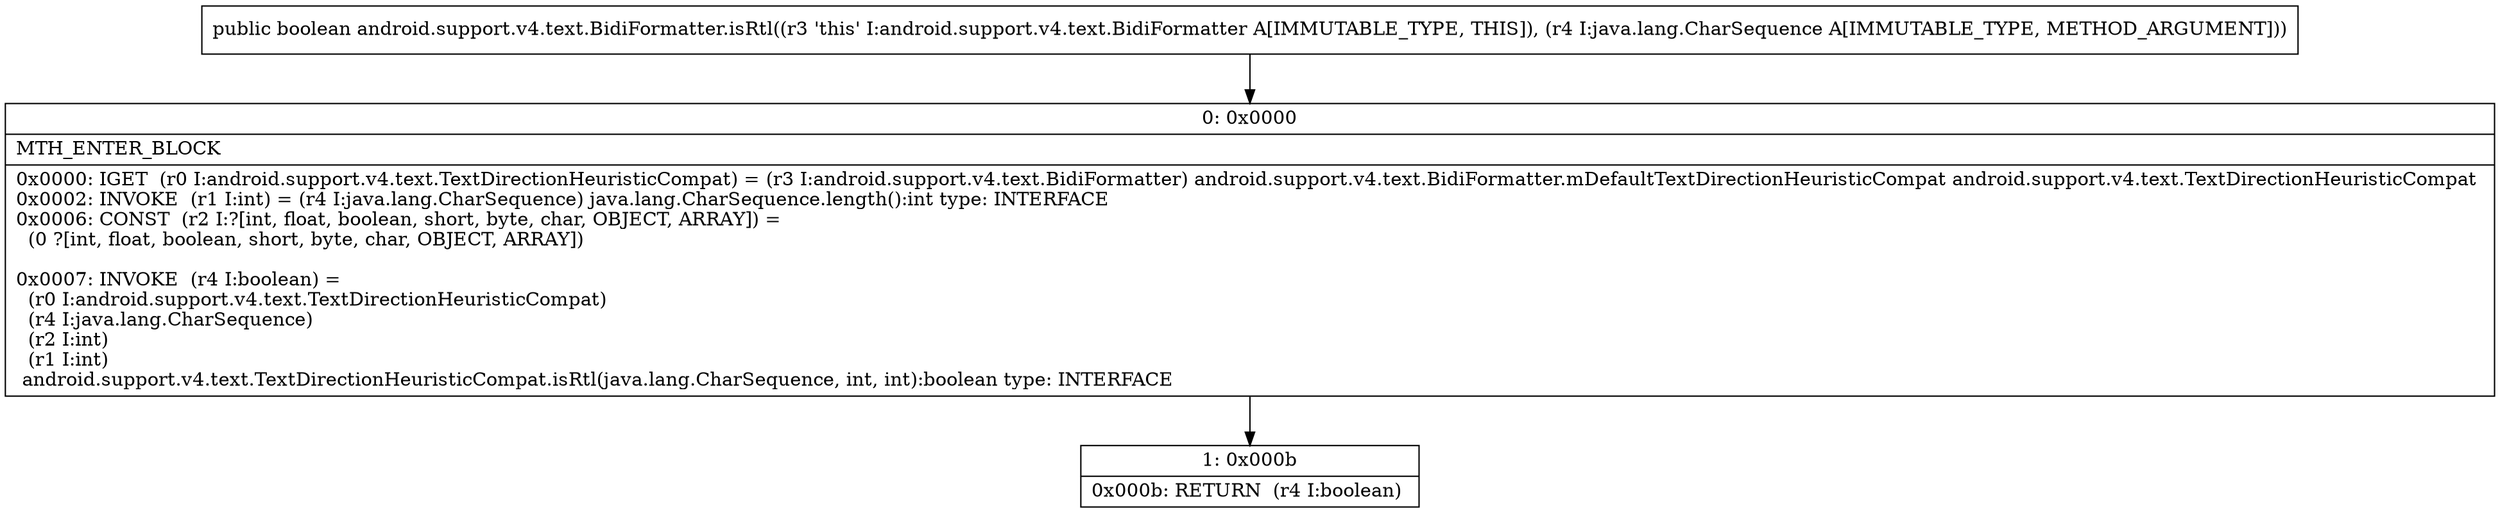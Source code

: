 digraph "CFG forandroid.support.v4.text.BidiFormatter.isRtl(Ljava\/lang\/CharSequence;)Z" {
Node_0 [shape=record,label="{0\:\ 0x0000|MTH_ENTER_BLOCK\l|0x0000: IGET  (r0 I:android.support.v4.text.TextDirectionHeuristicCompat) = (r3 I:android.support.v4.text.BidiFormatter) android.support.v4.text.BidiFormatter.mDefaultTextDirectionHeuristicCompat android.support.v4.text.TextDirectionHeuristicCompat \l0x0002: INVOKE  (r1 I:int) = (r4 I:java.lang.CharSequence) java.lang.CharSequence.length():int type: INTERFACE \l0x0006: CONST  (r2 I:?[int, float, boolean, short, byte, char, OBJECT, ARRAY]) = \l  (0 ?[int, float, boolean, short, byte, char, OBJECT, ARRAY])\l \l0x0007: INVOKE  (r4 I:boolean) = \l  (r0 I:android.support.v4.text.TextDirectionHeuristicCompat)\l  (r4 I:java.lang.CharSequence)\l  (r2 I:int)\l  (r1 I:int)\l android.support.v4.text.TextDirectionHeuristicCompat.isRtl(java.lang.CharSequence, int, int):boolean type: INTERFACE \l}"];
Node_1 [shape=record,label="{1\:\ 0x000b|0x000b: RETURN  (r4 I:boolean) \l}"];
MethodNode[shape=record,label="{public boolean android.support.v4.text.BidiFormatter.isRtl((r3 'this' I:android.support.v4.text.BidiFormatter A[IMMUTABLE_TYPE, THIS]), (r4 I:java.lang.CharSequence A[IMMUTABLE_TYPE, METHOD_ARGUMENT])) }"];
MethodNode -> Node_0;
Node_0 -> Node_1;
}

